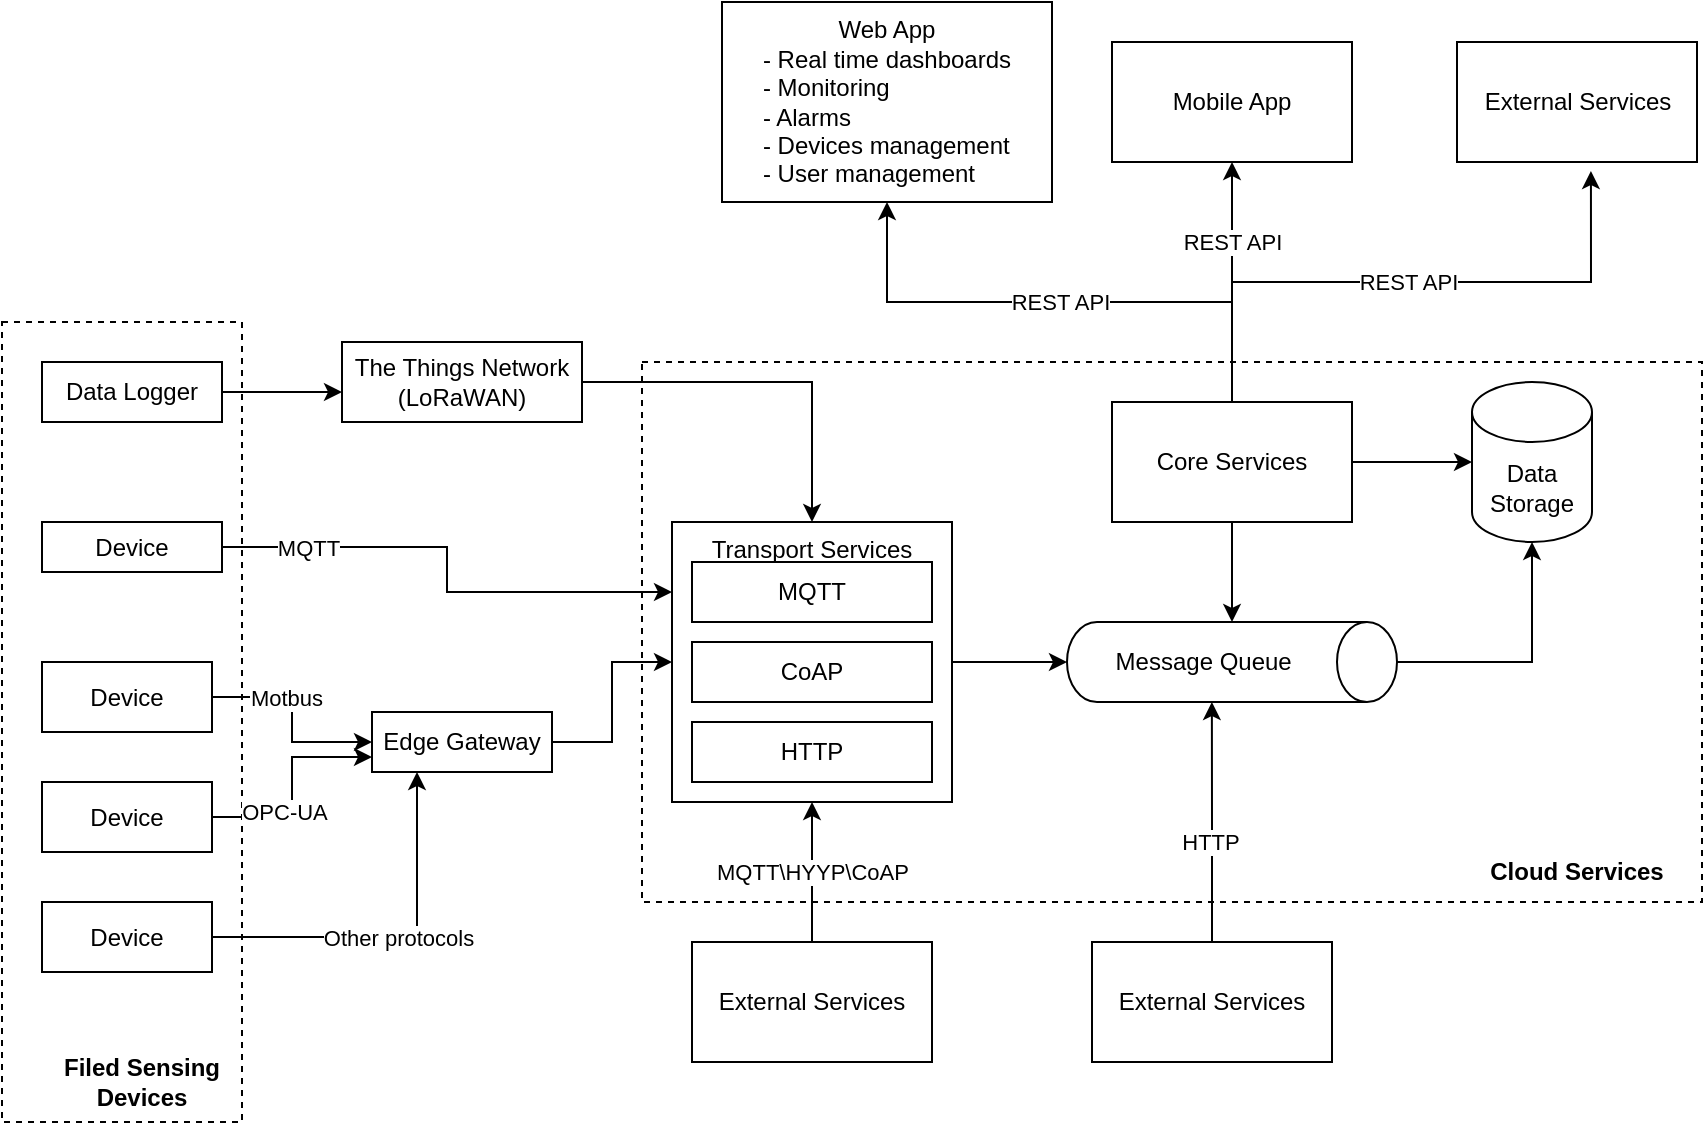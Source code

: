 <mxfile version="14.9.2" type="github">
  <diagram id="1pgFqk30Ii29UOg_QAwz" name="Page-1">
    <mxGraphModel dx="1382" dy="764" grid="1" gridSize="10" guides="1" tooltips="1" connect="1" arrows="1" fold="1" page="1" pageScale="1" pageWidth="850" pageHeight="1100" math="0" shadow="0">
      <root>
        <mxCell id="0" />
        <mxCell id="1" parent="0" />
        <mxCell id="emAAfmEKNeKGw9AN2HSt-58" value="" style="rounded=0;whiteSpace=wrap;html=1;dashed=1;verticalAlign=top;" vertex="1" parent="1">
          <mxGeometry x="160" y="190" width="120" height="400" as="geometry" />
        </mxCell>
        <mxCell id="emAAfmEKNeKGw9AN2HSt-56" value="" style="rounded=0;whiteSpace=wrap;html=1;dashed=1;verticalAlign=top;" vertex="1" parent="1">
          <mxGeometry x="480" y="210" width="530" height="270" as="geometry" />
        </mxCell>
        <mxCell id="emAAfmEKNeKGw9AN2HSt-20" style="edgeStyle=orthogonalEdgeStyle;rounded=0;orthogonalLoop=1;jettySize=auto;html=1;exitX=1;exitY=0.5;exitDx=0;exitDy=0;entryX=0.5;entryY=1;entryDx=0;entryDy=0;entryPerimeter=0;" edge="1" parent="1" source="emAAfmEKNeKGw9AN2HSt-1" target="emAAfmEKNeKGw9AN2HSt-2">
          <mxGeometry relative="1" as="geometry" />
        </mxCell>
        <mxCell id="emAAfmEKNeKGw9AN2HSt-1" value="Transport Services" style="rounded=0;whiteSpace=wrap;html=1;verticalAlign=top;" vertex="1" parent="1">
          <mxGeometry x="495" y="290" width="140" height="140" as="geometry" />
        </mxCell>
        <mxCell id="emAAfmEKNeKGw9AN2HSt-35" value="" style="edgeStyle=orthogonalEdgeStyle;rounded=0;orthogonalLoop=1;jettySize=auto;html=1;entryX=0.5;entryY=1;entryDx=0;entryDy=0;entryPerimeter=0;" edge="1" parent="1" source="emAAfmEKNeKGw9AN2HSt-2" target="emAAfmEKNeKGw9AN2HSt-5">
          <mxGeometry relative="1" as="geometry">
            <mxPoint x="932.5" y="360" as="targetPoint" />
          </mxGeometry>
        </mxCell>
        <mxCell id="emAAfmEKNeKGw9AN2HSt-2" value="Message Queue&amp;nbsp;" style="shape=cylinder3;whiteSpace=wrap;html=1;boundedLbl=1;backgroundOutline=1;size=15;rotation=90;verticalAlign=middle;horizontal=0;" vertex="1" parent="1">
          <mxGeometry x="755" y="277.5" width="40" height="165" as="geometry" />
        </mxCell>
        <mxCell id="emAAfmEKNeKGw9AN2HSt-21" value="REST API" style="edgeStyle=orthogonalEdgeStyle;rounded=0;orthogonalLoop=1;jettySize=auto;html=1;exitX=0.5;exitY=0;exitDx=0;exitDy=0;entryX=0.5;entryY=1;entryDx=0;entryDy=0;" edge="1" parent="1" source="emAAfmEKNeKGw9AN2HSt-4" target="emAAfmEKNeKGw9AN2HSt-8">
          <mxGeometry relative="1" as="geometry" />
        </mxCell>
        <mxCell id="emAAfmEKNeKGw9AN2HSt-32" style="edgeStyle=orthogonalEdgeStyle;rounded=0;orthogonalLoop=1;jettySize=auto;html=1;exitX=0.5;exitY=1;exitDx=0;exitDy=0;entryX=0;entryY=0.5;entryDx=0;entryDy=0;entryPerimeter=0;" edge="1" parent="1" source="emAAfmEKNeKGw9AN2HSt-4" target="emAAfmEKNeKGw9AN2HSt-2">
          <mxGeometry relative="1" as="geometry" />
        </mxCell>
        <mxCell id="emAAfmEKNeKGw9AN2HSt-33" value="" style="edgeStyle=orthogonalEdgeStyle;rounded=0;orthogonalLoop=1;jettySize=auto;html=1;" edge="1" parent="1" source="emAAfmEKNeKGw9AN2HSt-4" target="emAAfmEKNeKGw9AN2HSt-5">
          <mxGeometry relative="1" as="geometry" />
        </mxCell>
        <mxCell id="emAAfmEKNeKGw9AN2HSt-42" value="REST API" style="edgeStyle=orthogonalEdgeStyle;rounded=0;orthogonalLoop=1;jettySize=auto;html=1;exitX=0.5;exitY=0;exitDx=0;exitDy=0;entryX=0.558;entryY=1.075;entryDx=0;entryDy=0;entryPerimeter=0;" edge="1" parent="1" source="emAAfmEKNeKGw9AN2HSt-4" target="emAAfmEKNeKGw9AN2HSt-37">
          <mxGeometry relative="1" as="geometry" />
        </mxCell>
        <mxCell id="emAAfmEKNeKGw9AN2HSt-64" value="REST API" style="edgeStyle=orthogonalEdgeStyle;rounded=0;orthogonalLoop=1;jettySize=auto;html=1;exitX=0.5;exitY=0;exitDx=0;exitDy=0;entryX=0.5;entryY=1;entryDx=0;entryDy=0;" edge="1" parent="1" source="emAAfmEKNeKGw9AN2HSt-4" target="emAAfmEKNeKGw9AN2HSt-63">
          <mxGeometry x="0.333" relative="1" as="geometry">
            <mxPoint as="offset" />
          </mxGeometry>
        </mxCell>
        <mxCell id="emAAfmEKNeKGw9AN2HSt-4" value="Core Services" style="rounded=0;whiteSpace=wrap;html=1;" vertex="1" parent="1">
          <mxGeometry x="715" y="230" width="120" height="60" as="geometry" />
        </mxCell>
        <mxCell id="emAAfmEKNeKGw9AN2HSt-5" value="Data Storage" style="shape=cylinder3;whiteSpace=wrap;html=1;boundedLbl=1;backgroundOutline=1;size=15;verticalAlign=middle;" vertex="1" parent="1">
          <mxGeometry x="895" y="220" width="60" height="80" as="geometry" />
        </mxCell>
        <mxCell id="emAAfmEKNeKGw9AN2HSt-8" value="Web App&lt;br&gt;- Real time dashboards&lt;br&gt;&lt;div style=&quot;text-align: left&quot;&gt;- Monitoring&lt;/div&gt;&lt;div style=&quot;text-align: left&quot;&gt;- Alarms&lt;/div&gt;&lt;div style=&quot;text-align: left&quot;&gt;- Devices management&lt;/div&gt;&lt;div style=&quot;text-align: left&quot;&gt;- User management&lt;/div&gt;" style="rounded=0;whiteSpace=wrap;html=1;verticalAlign=middle;" vertex="1" parent="1">
          <mxGeometry x="520" y="30" width="165" height="100" as="geometry" />
        </mxCell>
        <mxCell id="emAAfmEKNeKGw9AN2HSt-15" style="edgeStyle=orthogonalEdgeStyle;rounded=0;orthogonalLoop=1;jettySize=auto;html=1;exitX=1;exitY=0.5;exitDx=0;exitDy=0;" edge="1" parent="1" source="emAAfmEKNeKGw9AN2HSt-10" target="emAAfmEKNeKGw9AN2HSt-1">
          <mxGeometry relative="1" as="geometry" />
        </mxCell>
        <mxCell id="emAAfmEKNeKGw9AN2HSt-10" value="The Things Network (LoRaWAN)" style="rounded=0;whiteSpace=wrap;html=1;verticalAlign=middle;" vertex="1" parent="1">
          <mxGeometry x="330" y="200" width="120" height="40" as="geometry" />
        </mxCell>
        <mxCell id="emAAfmEKNeKGw9AN2HSt-19" style="edgeStyle=orthogonalEdgeStyle;rounded=0;orthogonalLoop=1;jettySize=auto;html=1;exitX=1;exitY=0.5;exitDx=0;exitDy=0;" edge="1" parent="1" source="emAAfmEKNeKGw9AN2HSt-11" target="emAAfmEKNeKGw9AN2HSt-1">
          <mxGeometry relative="1" as="geometry" />
        </mxCell>
        <mxCell id="emAAfmEKNeKGw9AN2HSt-11" value="Edge Gateway" style="rounded=0;whiteSpace=wrap;html=1;verticalAlign=middle;" vertex="1" parent="1">
          <mxGeometry x="345" y="385" width="90" height="30" as="geometry" />
        </mxCell>
        <mxCell id="emAAfmEKNeKGw9AN2HSt-14" style="edgeStyle=orthogonalEdgeStyle;rounded=0;orthogonalLoop=1;jettySize=auto;html=1;" edge="1" parent="1" source="emAAfmEKNeKGw9AN2HSt-12">
          <mxGeometry relative="1" as="geometry">
            <mxPoint x="330" y="225" as="targetPoint" />
          </mxGeometry>
        </mxCell>
        <mxCell id="emAAfmEKNeKGw9AN2HSt-12" value="Data Logger" style="rounded=0;whiteSpace=wrap;html=1;verticalAlign=middle;" vertex="1" parent="1">
          <mxGeometry x="180" y="210" width="90" height="30" as="geometry" />
        </mxCell>
        <mxCell id="emAAfmEKNeKGw9AN2HSt-17" style="edgeStyle=orthogonalEdgeStyle;rounded=0;orthogonalLoop=1;jettySize=auto;html=1;exitX=1;exitY=0.5;exitDx=0;exitDy=0;" edge="1" parent="1" source="emAAfmEKNeKGw9AN2HSt-16" target="emAAfmEKNeKGw9AN2HSt-11">
          <mxGeometry relative="1" as="geometry" />
        </mxCell>
        <mxCell id="emAAfmEKNeKGw9AN2HSt-52" value="Motbus" style="edgeLabel;html=1;align=center;verticalAlign=middle;resizable=0;points=[];" vertex="1" connectable="0" parent="emAAfmEKNeKGw9AN2HSt-17">
          <mxGeometry x="-0.278" y="1" relative="1" as="geometry">
            <mxPoint y="1" as="offset" />
          </mxGeometry>
        </mxCell>
        <mxCell id="emAAfmEKNeKGw9AN2HSt-16" value="Device" style="rounded=0;whiteSpace=wrap;html=1;verticalAlign=middle;" vertex="1" parent="1">
          <mxGeometry x="180" y="360" width="85" height="35" as="geometry" />
        </mxCell>
        <mxCell id="emAAfmEKNeKGw9AN2HSt-27" value="HTTP" style="rounded=0;whiteSpace=wrap;html=1;verticalAlign=middle;" vertex="1" parent="1">
          <mxGeometry x="505" y="390" width="120" height="30" as="geometry" />
        </mxCell>
        <mxCell id="emAAfmEKNeKGw9AN2HSt-29" value="CoAP" style="rounded=0;whiteSpace=wrap;html=1;verticalAlign=middle;" vertex="1" parent="1">
          <mxGeometry x="505" y="350" width="120" height="30" as="geometry" />
        </mxCell>
        <mxCell id="emAAfmEKNeKGw9AN2HSt-30" value="MQTT" style="rounded=0;whiteSpace=wrap;html=1;verticalAlign=middle;" vertex="1" parent="1">
          <mxGeometry x="505" y="310" width="120" height="30" as="geometry" />
        </mxCell>
        <mxCell id="emAAfmEKNeKGw9AN2HSt-37" value="External Services" style="rounded=0;whiteSpace=wrap;html=1;verticalAlign=middle;" vertex="1" parent="1">
          <mxGeometry x="887.5" y="50" width="120" height="60" as="geometry" />
        </mxCell>
        <mxCell id="emAAfmEKNeKGw9AN2HSt-39" value="MQTT\HYYP\CoAP" style="edgeStyle=orthogonalEdgeStyle;rounded=0;orthogonalLoop=1;jettySize=auto;html=1;entryX=0.5;entryY=1;entryDx=0;entryDy=0;" edge="1" parent="1" source="emAAfmEKNeKGw9AN2HSt-38" target="emAAfmEKNeKGw9AN2HSt-1">
          <mxGeometry relative="1" as="geometry" />
        </mxCell>
        <mxCell id="emAAfmEKNeKGw9AN2HSt-38" value="External Services" style="rounded=0;whiteSpace=wrap;html=1;verticalAlign=middle;" vertex="1" parent="1">
          <mxGeometry x="505" y="500" width="120" height="60" as="geometry" />
        </mxCell>
        <mxCell id="emAAfmEKNeKGw9AN2HSt-41" style="edgeStyle=orthogonalEdgeStyle;rounded=0;orthogonalLoop=1;jettySize=auto;html=1;entryX=1;entryY=0.561;entryDx=0;entryDy=0;entryPerimeter=0;" edge="1" parent="1" source="emAAfmEKNeKGw9AN2HSt-40" target="emAAfmEKNeKGw9AN2HSt-2">
          <mxGeometry relative="1" as="geometry" />
        </mxCell>
        <mxCell id="emAAfmEKNeKGw9AN2HSt-43" value="HTTP" style="edgeLabel;html=1;align=center;verticalAlign=middle;resizable=0;points=[];" vertex="1" connectable="0" parent="emAAfmEKNeKGw9AN2HSt-41">
          <mxGeometry x="-0.167" y="1" relative="1" as="geometry">
            <mxPoint as="offset" />
          </mxGeometry>
        </mxCell>
        <mxCell id="emAAfmEKNeKGw9AN2HSt-40" value="External Services" style="rounded=0;whiteSpace=wrap;html=1;verticalAlign=middle;" vertex="1" parent="1">
          <mxGeometry x="705" y="500" width="120" height="60" as="geometry" />
        </mxCell>
        <mxCell id="emAAfmEKNeKGw9AN2HSt-47" style="edgeStyle=orthogonalEdgeStyle;rounded=0;orthogonalLoop=1;jettySize=auto;html=1;exitX=1;exitY=0.5;exitDx=0;exitDy=0;entryX=0;entryY=0.25;entryDx=0;entryDy=0;" edge="1" parent="1" source="emAAfmEKNeKGw9AN2HSt-45" target="emAAfmEKNeKGw9AN2HSt-1">
          <mxGeometry relative="1" as="geometry" />
        </mxCell>
        <mxCell id="emAAfmEKNeKGw9AN2HSt-51" value="MQTT" style="edgeLabel;html=1;align=center;verticalAlign=middle;resizable=0;points=[];" vertex="1" connectable="0" parent="emAAfmEKNeKGw9AN2HSt-47">
          <mxGeometry x="-0.652" y="1" relative="1" as="geometry">
            <mxPoint y="1" as="offset" />
          </mxGeometry>
        </mxCell>
        <mxCell id="emAAfmEKNeKGw9AN2HSt-45" value="Device" style="rounded=0;whiteSpace=wrap;html=1;verticalAlign=middle;" vertex="1" parent="1">
          <mxGeometry x="180" y="290" width="90" height="25" as="geometry" />
        </mxCell>
        <mxCell id="emAAfmEKNeKGw9AN2HSt-53" style="edgeStyle=orthogonalEdgeStyle;rounded=0;orthogonalLoop=1;jettySize=auto;html=1;entryX=0;entryY=0.75;entryDx=0;entryDy=0;" edge="1" parent="1" source="emAAfmEKNeKGw9AN2HSt-49" target="emAAfmEKNeKGw9AN2HSt-11">
          <mxGeometry relative="1" as="geometry" />
        </mxCell>
        <mxCell id="emAAfmEKNeKGw9AN2HSt-54" value="OPC-UA" style="edgeLabel;html=1;align=center;verticalAlign=middle;resizable=0;points=[];" vertex="1" connectable="0" parent="emAAfmEKNeKGw9AN2HSt-53">
          <mxGeometry x="-0.345" y="4" relative="1" as="geometry">
            <mxPoint y="1" as="offset" />
          </mxGeometry>
        </mxCell>
        <mxCell id="emAAfmEKNeKGw9AN2HSt-49" value="Device" style="rounded=0;whiteSpace=wrap;html=1;verticalAlign=middle;" vertex="1" parent="1">
          <mxGeometry x="180" y="420" width="85" height="35" as="geometry" />
        </mxCell>
        <mxCell id="emAAfmEKNeKGw9AN2HSt-55" value="Other protocols" style="edgeStyle=orthogonalEdgeStyle;rounded=0;orthogonalLoop=1;jettySize=auto;html=1;entryX=0.25;entryY=1;entryDx=0;entryDy=0;" edge="1" parent="1" source="emAAfmEKNeKGw9AN2HSt-50" target="emAAfmEKNeKGw9AN2HSt-11">
          <mxGeometry relative="1" as="geometry" />
        </mxCell>
        <mxCell id="emAAfmEKNeKGw9AN2HSt-50" value="Device" style="rounded=0;whiteSpace=wrap;html=1;verticalAlign=middle;" vertex="1" parent="1">
          <mxGeometry x="180" y="480" width="85" height="35" as="geometry" />
        </mxCell>
        <mxCell id="emAAfmEKNeKGw9AN2HSt-57" value="Cloud Services" style="text;html=1;strokeColor=none;fillColor=none;align=center;verticalAlign=middle;whiteSpace=wrap;rounded=0;dashed=1;fontStyle=1" vertex="1" parent="1">
          <mxGeometry x="895" y="455" width="105" height="20" as="geometry" />
        </mxCell>
        <mxCell id="emAAfmEKNeKGw9AN2HSt-59" value="Filed Sensing Devices" style="text;html=1;strokeColor=none;fillColor=none;align=center;verticalAlign=middle;whiteSpace=wrap;rounded=0;dashed=1;fontStyle=1" vertex="1" parent="1">
          <mxGeometry x="190" y="560" width="80" height="20" as="geometry" />
        </mxCell>
        <mxCell id="emAAfmEKNeKGw9AN2HSt-63" value="Mobile App" style="rounded=0;whiteSpace=wrap;html=1;" vertex="1" parent="1">
          <mxGeometry x="715" y="50" width="120" height="60" as="geometry" />
        </mxCell>
      </root>
    </mxGraphModel>
  </diagram>
</mxfile>
